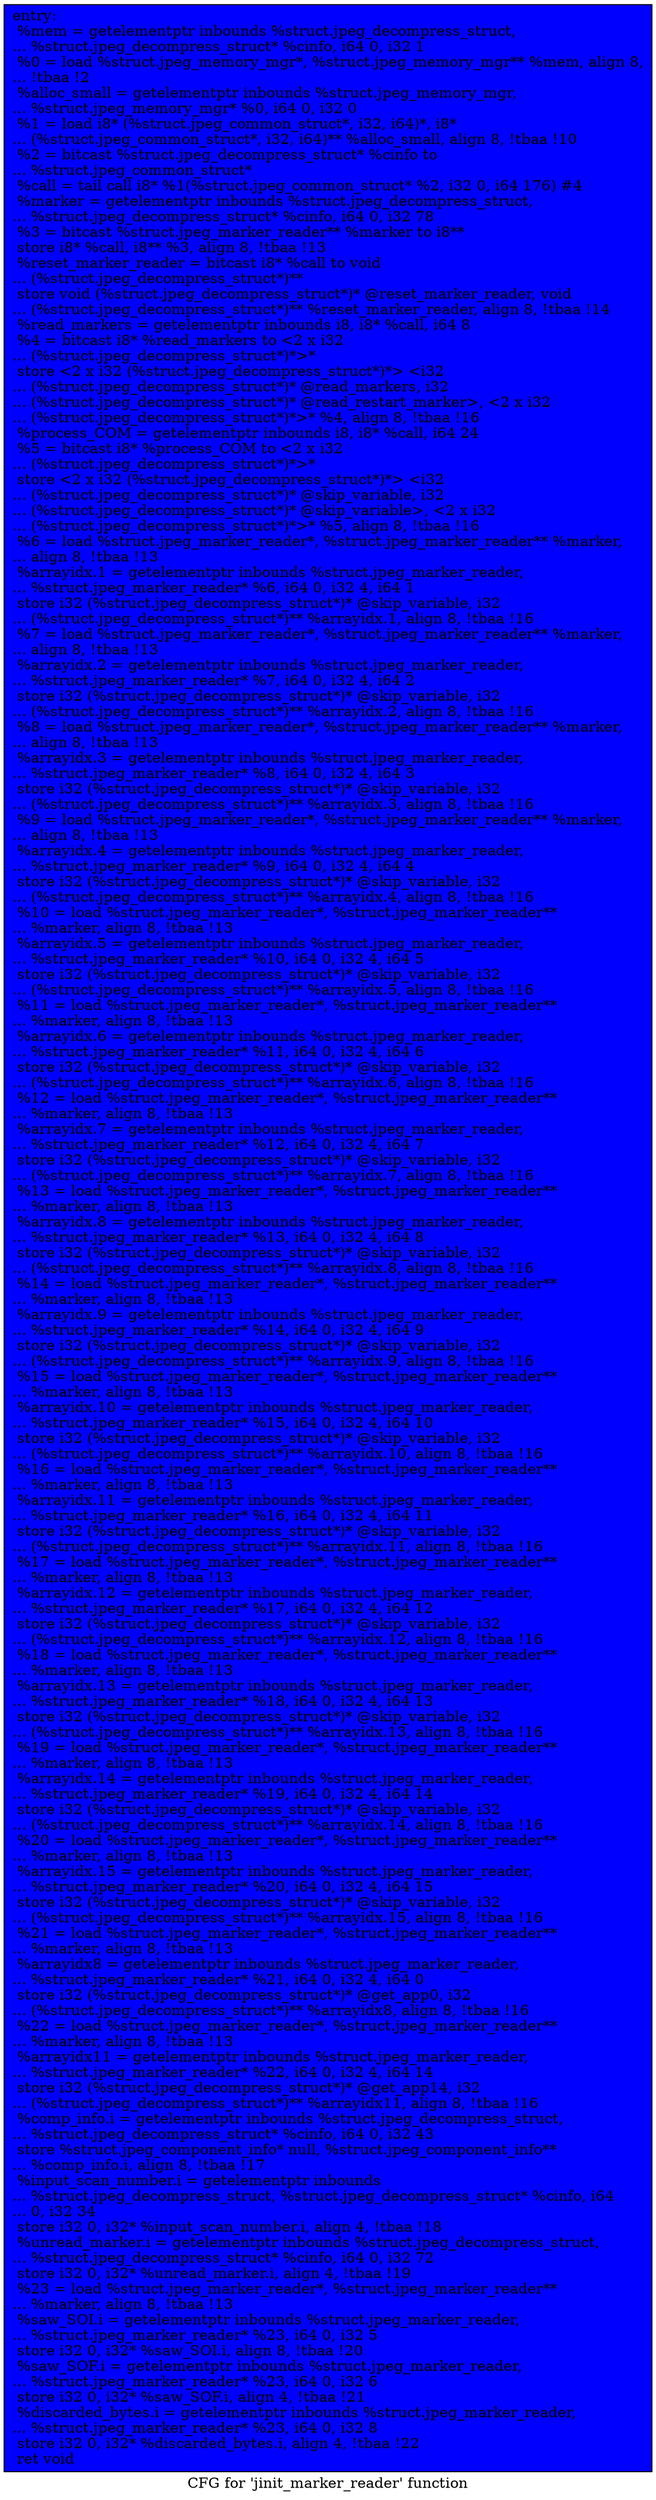 digraph "CFG for 'jinit_marker_reader' function" {
	label="CFG for 'jinit_marker_reader' function";

	Node0x691dc50 [shape=record, style = filled, fillcolor = blue, label="{entry:\l  %mem = getelementptr inbounds %struct.jpeg_decompress_struct,\l... %struct.jpeg_decompress_struct* %cinfo, i64 0, i32 1\l  %0 = load %struct.jpeg_memory_mgr*, %struct.jpeg_memory_mgr** %mem, align 8,\l... !tbaa !2\l  %alloc_small = getelementptr inbounds %struct.jpeg_memory_mgr,\l... %struct.jpeg_memory_mgr* %0, i64 0, i32 0\l  %1 = load i8* (%struct.jpeg_common_struct*, i32, i64)*, i8*\l... (%struct.jpeg_common_struct*, i32, i64)** %alloc_small, align 8, !tbaa !10\l  %2 = bitcast %struct.jpeg_decompress_struct* %cinfo to\l... %struct.jpeg_common_struct*\l  %call = tail call i8* %1(%struct.jpeg_common_struct* %2, i32 0, i64 176) #4\l  %marker = getelementptr inbounds %struct.jpeg_decompress_struct,\l... %struct.jpeg_decompress_struct* %cinfo, i64 0, i32 78\l  %3 = bitcast %struct.jpeg_marker_reader** %marker to i8**\l  store i8* %call, i8** %3, align 8, !tbaa !13\l  %reset_marker_reader = bitcast i8* %call to void\l... (%struct.jpeg_decompress_struct*)**\l  store void (%struct.jpeg_decompress_struct*)* @reset_marker_reader, void\l... (%struct.jpeg_decompress_struct*)** %reset_marker_reader, align 8, !tbaa !14\l  %read_markers = getelementptr inbounds i8, i8* %call, i64 8\l  %4 = bitcast i8* %read_markers to \<2 x i32\l... (%struct.jpeg_decompress_struct*)*\>*\l  store \<2 x i32 (%struct.jpeg_decompress_struct*)*\> \<i32\l... (%struct.jpeg_decompress_struct*)* @read_markers, i32\l... (%struct.jpeg_decompress_struct*)* @read_restart_marker\>, \<2 x i32\l... (%struct.jpeg_decompress_struct*)*\>* %4, align 8, !tbaa !16\l  %process_COM = getelementptr inbounds i8, i8* %call, i64 24\l  %5 = bitcast i8* %process_COM to \<2 x i32\l... (%struct.jpeg_decompress_struct*)*\>*\l  store \<2 x i32 (%struct.jpeg_decompress_struct*)*\> \<i32\l... (%struct.jpeg_decompress_struct*)* @skip_variable, i32\l... (%struct.jpeg_decompress_struct*)* @skip_variable\>, \<2 x i32\l... (%struct.jpeg_decompress_struct*)*\>* %5, align 8, !tbaa !16\l  %6 = load %struct.jpeg_marker_reader*, %struct.jpeg_marker_reader** %marker,\l... align 8, !tbaa !13\l  %arrayidx.1 = getelementptr inbounds %struct.jpeg_marker_reader,\l... %struct.jpeg_marker_reader* %6, i64 0, i32 4, i64 1\l  store i32 (%struct.jpeg_decompress_struct*)* @skip_variable, i32\l... (%struct.jpeg_decompress_struct*)** %arrayidx.1, align 8, !tbaa !16\l  %7 = load %struct.jpeg_marker_reader*, %struct.jpeg_marker_reader** %marker,\l... align 8, !tbaa !13\l  %arrayidx.2 = getelementptr inbounds %struct.jpeg_marker_reader,\l... %struct.jpeg_marker_reader* %7, i64 0, i32 4, i64 2\l  store i32 (%struct.jpeg_decompress_struct*)* @skip_variable, i32\l... (%struct.jpeg_decompress_struct*)** %arrayidx.2, align 8, !tbaa !16\l  %8 = load %struct.jpeg_marker_reader*, %struct.jpeg_marker_reader** %marker,\l... align 8, !tbaa !13\l  %arrayidx.3 = getelementptr inbounds %struct.jpeg_marker_reader,\l... %struct.jpeg_marker_reader* %8, i64 0, i32 4, i64 3\l  store i32 (%struct.jpeg_decompress_struct*)* @skip_variable, i32\l... (%struct.jpeg_decompress_struct*)** %arrayidx.3, align 8, !tbaa !16\l  %9 = load %struct.jpeg_marker_reader*, %struct.jpeg_marker_reader** %marker,\l... align 8, !tbaa !13\l  %arrayidx.4 = getelementptr inbounds %struct.jpeg_marker_reader,\l... %struct.jpeg_marker_reader* %9, i64 0, i32 4, i64 4\l  store i32 (%struct.jpeg_decompress_struct*)* @skip_variable, i32\l... (%struct.jpeg_decompress_struct*)** %arrayidx.4, align 8, !tbaa !16\l  %10 = load %struct.jpeg_marker_reader*, %struct.jpeg_marker_reader**\l... %marker, align 8, !tbaa !13\l  %arrayidx.5 = getelementptr inbounds %struct.jpeg_marker_reader,\l... %struct.jpeg_marker_reader* %10, i64 0, i32 4, i64 5\l  store i32 (%struct.jpeg_decompress_struct*)* @skip_variable, i32\l... (%struct.jpeg_decompress_struct*)** %arrayidx.5, align 8, !tbaa !16\l  %11 = load %struct.jpeg_marker_reader*, %struct.jpeg_marker_reader**\l... %marker, align 8, !tbaa !13\l  %arrayidx.6 = getelementptr inbounds %struct.jpeg_marker_reader,\l... %struct.jpeg_marker_reader* %11, i64 0, i32 4, i64 6\l  store i32 (%struct.jpeg_decompress_struct*)* @skip_variable, i32\l... (%struct.jpeg_decompress_struct*)** %arrayidx.6, align 8, !tbaa !16\l  %12 = load %struct.jpeg_marker_reader*, %struct.jpeg_marker_reader**\l... %marker, align 8, !tbaa !13\l  %arrayidx.7 = getelementptr inbounds %struct.jpeg_marker_reader,\l... %struct.jpeg_marker_reader* %12, i64 0, i32 4, i64 7\l  store i32 (%struct.jpeg_decompress_struct*)* @skip_variable, i32\l... (%struct.jpeg_decompress_struct*)** %arrayidx.7, align 8, !tbaa !16\l  %13 = load %struct.jpeg_marker_reader*, %struct.jpeg_marker_reader**\l... %marker, align 8, !tbaa !13\l  %arrayidx.8 = getelementptr inbounds %struct.jpeg_marker_reader,\l... %struct.jpeg_marker_reader* %13, i64 0, i32 4, i64 8\l  store i32 (%struct.jpeg_decompress_struct*)* @skip_variable, i32\l... (%struct.jpeg_decompress_struct*)** %arrayidx.8, align 8, !tbaa !16\l  %14 = load %struct.jpeg_marker_reader*, %struct.jpeg_marker_reader**\l... %marker, align 8, !tbaa !13\l  %arrayidx.9 = getelementptr inbounds %struct.jpeg_marker_reader,\l... %struct.jpeg_marker_reader* %14, i64 0, i32 4, i64 9\l  store i32 (%struct.jpeg_decompress_struct*)* @skip_variable, i32\l... (%struct.jpeg_decompress_struct*)** %arrayidx.9, align 8, !tbaa !16\l  %15 = load %struct.jpeg_marker_reader*, %struct.jpeg_marker_reader**\l... %marker, align 8, !tbaa !13\l  %arrayidx.10 = getelementptr inbounds %struct.jpeg_marker_reader,\l... %struct.jpeg_marker_reader* %15, i64 0, i32 4, i64 10\l  store i32 (%struct.jpeg_decompress_struct*)* @skip_variable, i32\l... (%struct.jpeg_decompress_struct*)** %arrayidx.10, align 8, !tbaa !16\l  %16 = load %struct.jpeg_marker_reader*, %struct.jpeg_marker_reader**\l... %marker, align 8, !tbaa !13\l  %arrayidx.11 = getelementptr inbounds %struct.jpeg_marker_reader,\l... %struct.jpeg_marker_reader* %16, i64 0, i32 4, i64 11\l  store i32 (%struct.jpeg_decompress_struct*)* @skip_variable, i32\l... (%struct.jpeg_decompress_struct*)** %arrayidx.11, align 8, !tbaa !16\l  %17 = load %struct.jpeg_marker_reader*, %struct.jpeg_marker_reader**\l... %marker, align 8, !tbaa !13\l  %arrayidx.12 = getelementptr inbounds %struct.jpeg_marker_reader,\l... %struct.jpeg_marker_reader* %17, i64 0, i32 4, i64 12\l  store i32 (%struct.jpeg_decompress_struct*)* @skip_variable, i32\l... (%struct.jpeg_decompress_struct*)** %arrayidx.12, align 8, !tbaa !16\l  %18 = load %struct.jpeg_marker_reader*, %struct.jpeg_marker_reader**\l... %marker, align 8, !tbaa !13\l  %arrayidx.13 = getelementptr inbounds %struct.jpeg_marker_reader,\l... %struct.jpeg_marker_reader* %18, i64 0, i32 4, i64 13\l  store i32 (%struct.jpeg_decompress_struct*)* @skip_variable, i32\l... (%struct.jpeg_decompress_struct*)** %arrayidx.13, align 8, !tbaa !16\l  %19 = load %struct.jpeg_marker_reader*, %struct.jpeg_marker_reader**\l... %marker, align 8, !tbaa !13\l  %arrayidx.14 = getelementptr inbounds %struct.jpeg_marker_reader,\l... %struct.jpeg_marker_reader* %19, i64 0, i32 4, i64 14\l  store i32 (%struct.jpeg_decompress_struct*)* @skip_variable, i32\l... (%struct.jpeg_decompress_struct*)** %arrayidx.14, align 8, !tbaa !16\l  %20 = load %struct.jpeg_marker_reader*, %struct.jpeg_marker_reader**\l... %marker, align 8, !tbaa !13\l  %arrayidx.15 = getelementptr inbounds %struct.jpeg_marker_reader,\l... %struct.jpeg_marker_reader* %20, i64 0, i32 4, i64 15\l  store i32 (%struct.jpeg_decompress_struct*)* @skip_variable, i32\l... (%struct.jpeg_decompress_struct*)** %arrayidx.15, align 8, !tbaa !16\l  %21 = load %struct.jpeg_marker_reader*, %struct.jpeg_marker_reader**\l... %marker, align 8, !tbaa !13\l  %arrayidx8 = getelementptr inbounds %struct.jpeg_marker_reader,\l... %struct.jpeg_marker_reader* %21, i64 0, i32 4, i64 0\l  store i32 (%struct.jpeg_decompress_struct*)* @get_app0, i32\l... (%struct.jpeg_decompress_struct*)** %arrayidx8, align 8, !tbaa !16\l  %22 = load %struct.jpeg_marker_reader*, %struct.jpeg_marker_reader**\l... %marker, align 8, !tbaa !13\l  %arrayidx11 = getelementptr inbounds %struct.jpeg_marker_reader,\l... %struct.jpeg_marker_reader* %22, i64 0, i32 4, i64 14\l  store i32 (%struct.jpeg_decompress_struct*)* @get_app14, i32\l... (%struct.jpeg_decompress_struct*)** %arrayidx11, align 8, !tbaa !16\l  %comp_info.i = getelementptr inbounds %struct.jpeg_decompress_struct,\l... %struct.jpeg_decompress_struct* %cinfo, i64 0, i32 43\l  store %struct.jpeg_component_info* null, %struct.jpeg_component_info**\l... %comp_info.i, align 8, !tbaa !17\l  %input_scan_number.i = getelementptr inbounds\l... %struct.jpeg_decompress_struct, %struct.jpeg_decompress_struct* %cinfo, i64\l... 0, i32 34\l  store i32 0, i32* %input_scan_number.i, align 4, !tbaa !18\l  %unread_marker.i = getelementptr inbounds %struct.jpeg_decompress_struct,\l... %struct.jpeg_decompress_struct* %cinfo, i64 0, i32 72\l  store i32 0, i32* %unread_marker.i, align 4, !tbaa !19\l  %23 = load %struct.jpeg_marker_reader*, %struct.jpeg_marker_reader**\l... %marker, align 8, !tbaa !13\l  %saw_SOI.i = getelementptr inbounds %struct.jpeg_marker_reader,\l... %struct.jpeg_marker_reader* %23, i64 0, i32 5\l  store i32 0, i32* %saw_SOI.i, align 8, !tbaa !20\l  %saw_SOF.i = getelementptr inbounds %struct.jpeg_marker_reader,\l... %struct.jpeg_marker_reader* %23, i64 0, i32 6\l  store i32 0, i32* %saw_SOF.i, align 4, !tbaa !21\l  %discarded_bytes.i = getelementptr inbounds %struct.jpeg_marker_reader,\l... %struct.jpeg_marker_reader* %23, i64 0, i32 8\l  store i32 0, i32* %discarded_bytes.i, align 4, !tbaa !22\l  ret void\l}"];
}
